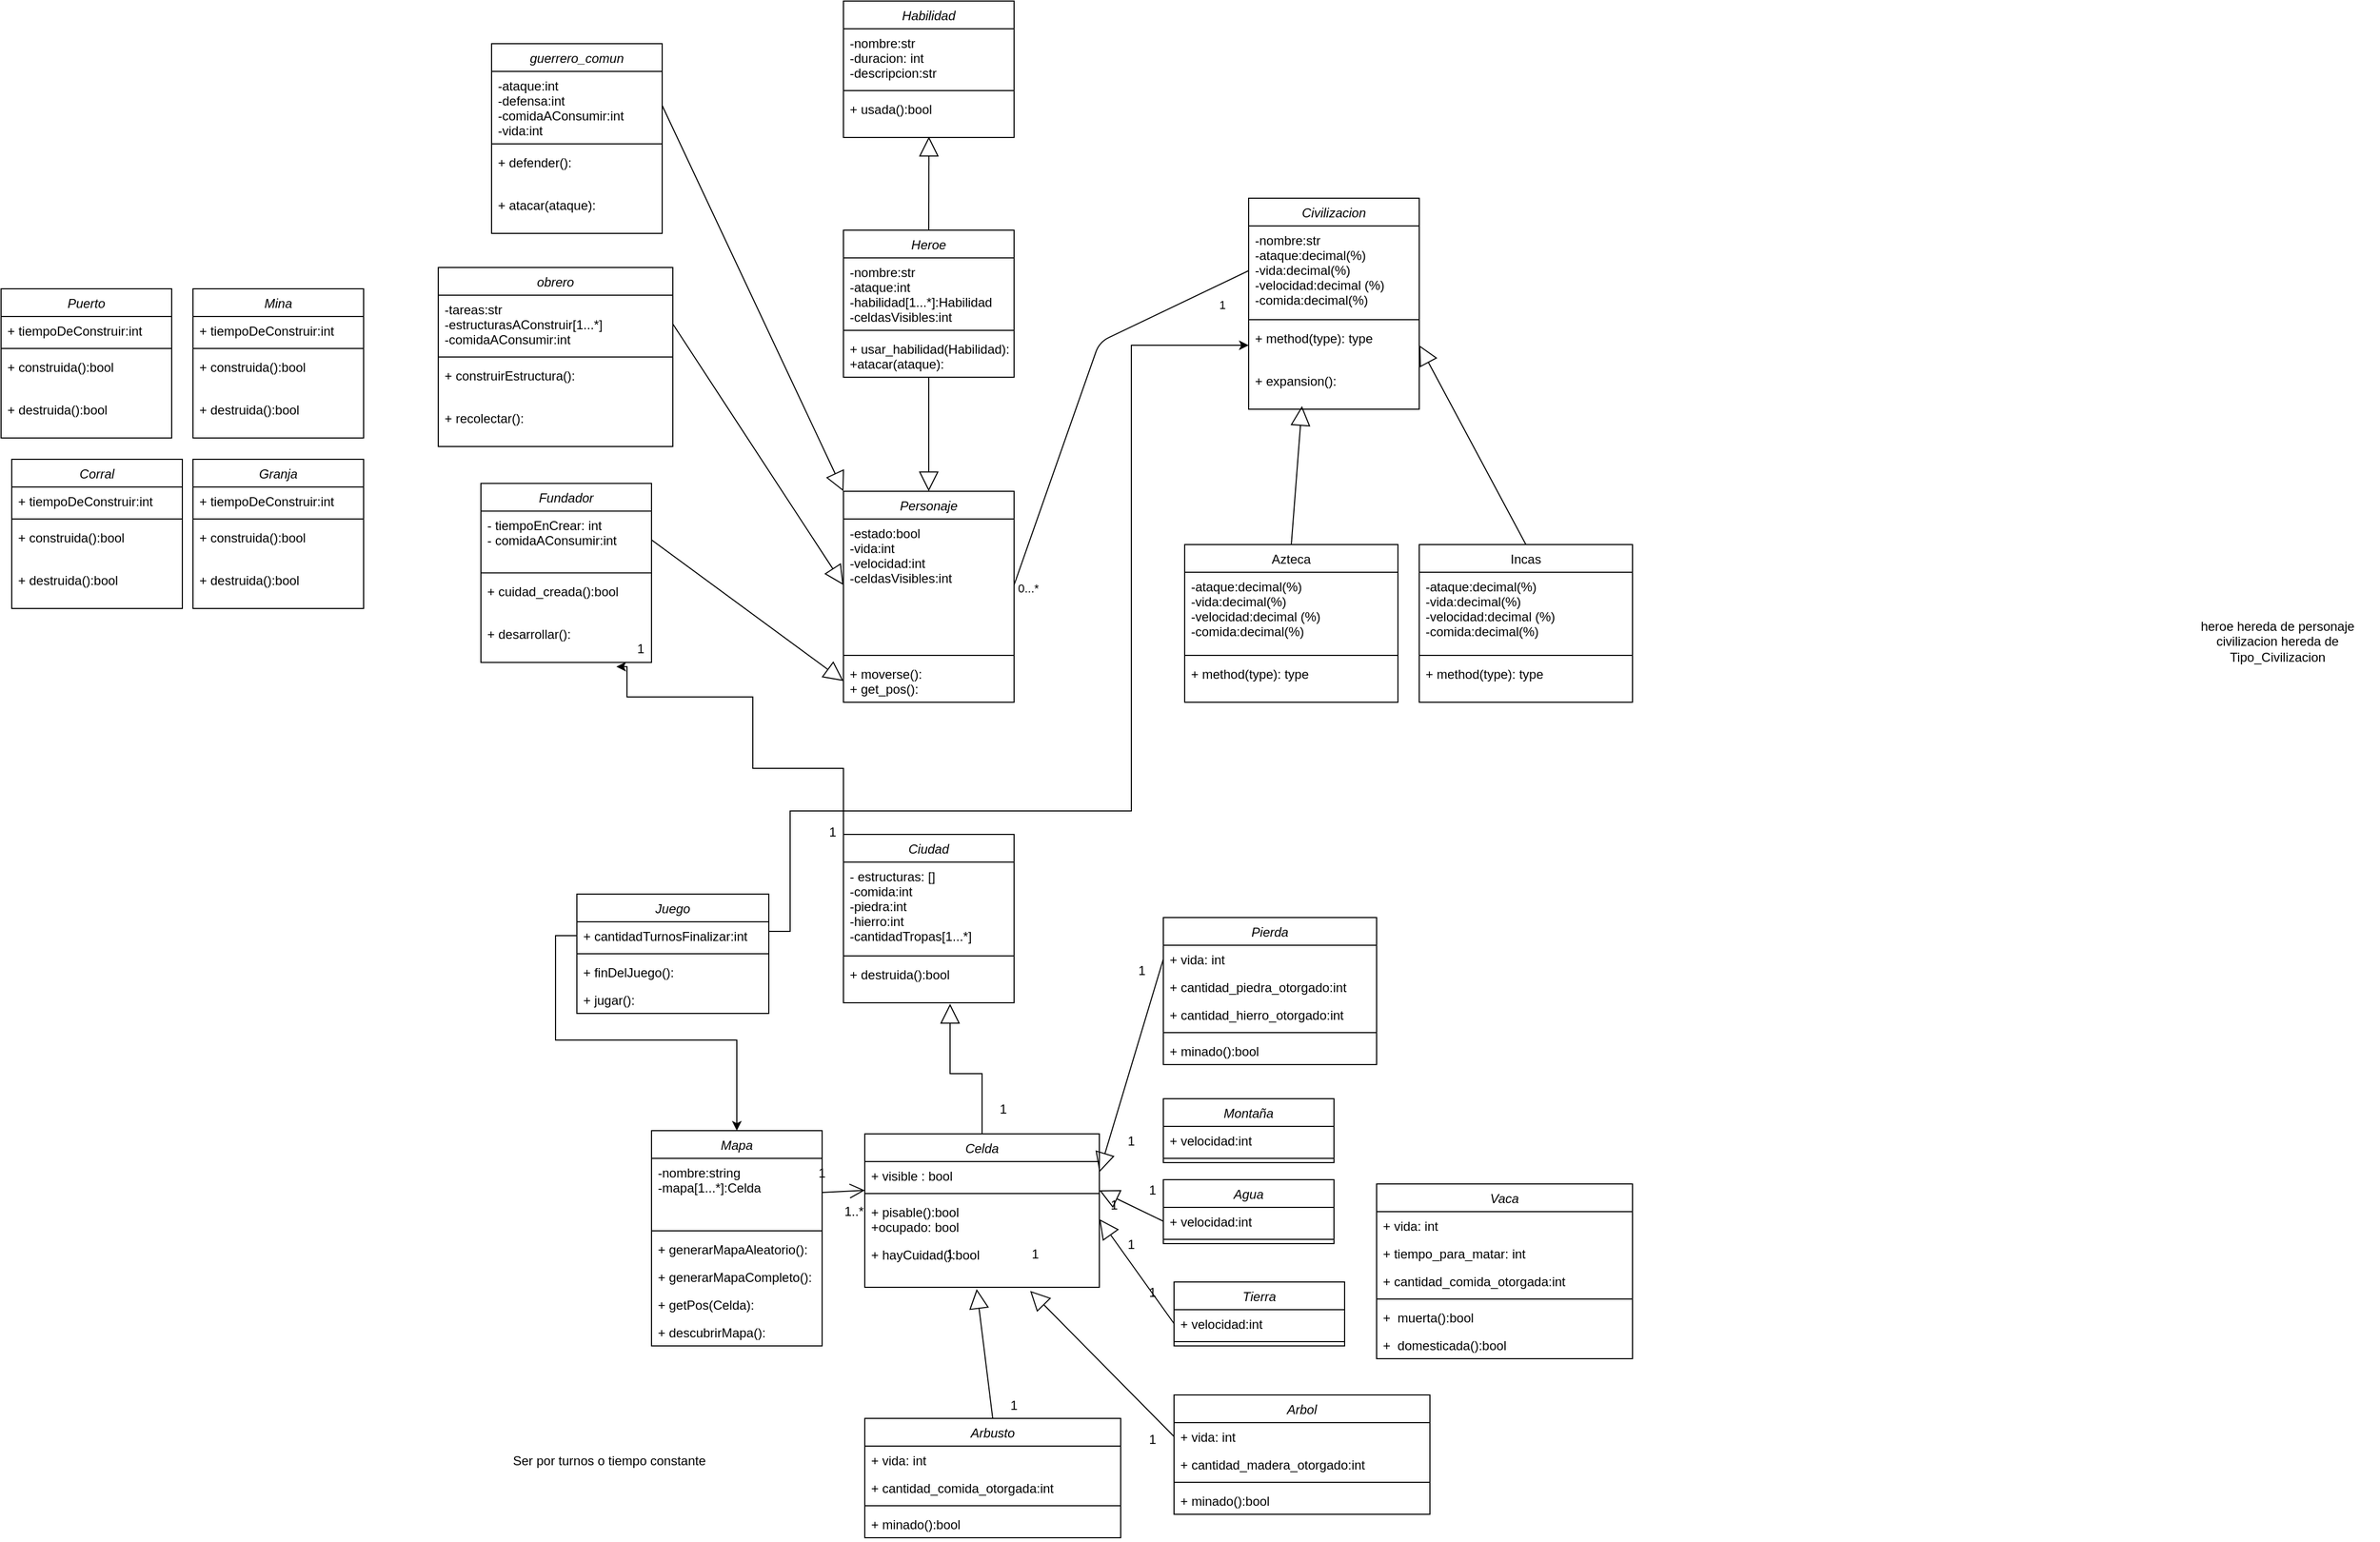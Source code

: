 <mxfile version="12.9.13" type="device"><diagram id="8JJDiIyHjLy-NNhQk0Iq" name="Page-1"><mxGraphModel dx="1753" dy="1795" grid="1" gridSize="10" guides="1" tooltips="1" connect="1" arrows="1" fold="1" page="1" pageScale="1" pageWidth="827" pageHeight="1169" math="0" shadow="0"><root><mxCell id="0"/><mxCell id="1" parent="0"/><mxCell id="Bsz2mE-iyqByEWqwgXkS-1" value="Juego" style="swimlane;fontStyle=2;align=center;verticalAlign=top;childLayout=stackLayout;horizontal=1;startSize=26;horizontalStack=0;resizeParent=1;resizeParentMax=0;resizeLast=0;collapsible=1;marginBottom=0;" parent="1" vertex="1"><mxGeometry x="-110" y="168" width="180" height="112" as="geometry"/></mxCell><mxCell id="Bsz2mE-iyqByEWqwgXkS-2" value="+ cantidadTurnosFinalizar:int" style="text;strokeColor=none;fillColor=none;align=left;verticalAlign=top;spacingLeft=4;spacingRight=4;overflow=hidden;rotatable=0;points=[[0,0.5],[1,0.5]];portConstraint=eastwest;" parent="Bsz2mE-iyqByEWqwgXkS-1" vertex="1"><mxGeometry y="26" width="180" height="26" as="geometry"/></mxCell><mxCell id="Bsz2mE-iyqByEWqwgXkS-3" value="" style="line;strokeWidth=1;fillColor=none;align=left;verticalAlign=middle;spacingTop=-1;spacingLeft=3;spacingRight=3;rotatable=0;labelPosition=right;points=[];portConstraint=eastwest;" parent="Bsz2mE-iyqByEWqwgXkS-1" vertex="1"><mxGeometry y="52" width="180" height="8" as="geometry"/></mxCell><mxCell id="Bsz2mE-iyqByEWqwgXkS-4" value="+ finDelJuego():" style="text;strokeColor=none;fillColor=none;align=left;verticalAlign=top;spacingLeft=4;spacingRight=4;overflow=hidden;rotatable=0;points=[[0,0.5],[1,0.5]];portConstraint=eastwest;" parent="Bsz2mE-iyqByEWqwgXkS-1" vertex="1"><mxGeometry y="60" width="180" height="26" as="geometry"/></mxCell><mxCell id="hgt76sWnVwrx15BT-1CC-37" value="+ jugar():" style="text;strokeColor=none;fillColor=none;align=left;verticalAlign=top;spacingLeft=4;spacingRight=4;overflow=hidden;rotatable=0;points=[[0,0.5],[1,0.5]];portConstraint=eastwest;" parent="Bsz2mE-iyqByEWqwgXkS-1" vertex="1"><mxGeometry y="86" width="180" height="26" as="geometry"/></mxCell><mxCell id="Bsz2mE-iyqByEWqwgXkS-5" value="Civilizacion" style="swimlane;fontStyle=2;align=center;verticalAlign=top;childLayout=stackLayout;horizontal=1;startSize=26;horizontalStack=0;resizeParent=1;resizeParentMax=0;resizeLast=0;collapsible=1;marginBottom=0;" parent="1" vertex="1"><mxGeometry x="520" y="-485" width="160" height="198" as="geometry"/></mxCell><mxCell id="Bsz2mE-iyqByEWqwgXkS-6" value="-nombre:str&#10;-ataque:decimal(%)&#10;-vida:decimal(%)&#10;-velocidad:decimal (%)&#10;-comida:decimal(%)" style="text;strokeColor=none;fillColor=none;align=left;verticalAlign=top;spacingLeft=4;spacingRight=4;overflow=hidden;rotatable=0;points=[[0,0.5],[1,0.5]];portConstraint=eastwest;" parent="Bsz2mE-iyqByEWqwgXkS-5" vertex="1"><mxGeometry y="26" width="160" height="84" as="geometry"/></mxCell><mxCell id="Bsz2mE-iyqByEWqwgXkS-7" value="" style="line;strokeWidth=1;fillColor=none;align=left;verticalAlign=middle;spacingTop=-1;spacingLeft=3;spacingRight=3;rotatable=0;labelPosition=right;points=[];portConstraint=eastwest;" parent="Bsz2mE-iyqByEWqwgXkS-5" vertex="1"><mxGeometry y="110" width="160" height="8" as="geometry"/></mxCell><mxCell id="Bsz2mE-iyqByEWqwgXkS-8" value="+ method(type): type" style="text;strokeColor=none;fillColor=none;align=left;verticalAlign=top;spacingLeft=4;spacingRight=4;overflow=hidden;rotatable=0;points=[[0,0.5],[1,0.5]];portConstraint=eastwest;" parent="Bsz2mE-iyqByEWqwgXkS-5" vertex="1"><mxGeometry y="118" width="160" height="40" as="geometry"/></mxCell><mxCell id="hgt76sWnVwrx15BT-1CC-32" value="+ expansion():" style="text;strokeColor=none;fillColor=none;align=left;verticalAlign=top;spacingLeft=4;spacingRight=4;overflow=hidden;rotatable=0;points=[[0,0.5],[1,0.5]];portConstraint=eastwest;" parent="Bsz2mE-iyqByEWqwgXkS-5" vertex="1"><mxGeometry y="158" width="160" height="40" as="geometry"/></mxCell><mxCell id="Bsz2mE-iyqByEWqwgXkS-9" value="Mapa" style="swimlane;fontStyle=2;align=center;verticalAlign=top;childLayout=stackLayout;horizontal=1;startSize=26;horizontalStack=0;resizeParent=1;resizeParentMax=0;resizeLast=0;collapsible=1;marginBottom=0;" parent="1" vertex="1"><mxGeometry x="-40" y="390" width="160" height="202" as="geometry"/></mxCell><mxCell id="Bsz2mE-iyqByEWqwgXkS-10" value="-nombre:string&#10;-mapa[1...*]:Celda" style="text;strokeColor=none;fillColor=none;align=left;verticalAlign=top;spacingLeft=4;spacingRight=4;overflow=hidden;rotatable=0;points=[[0,0.5],[1,0.5]];portConstraint=eastwest;" parent="Bsz2mE-iyqByEWqwgXkS-9" vertex="1"><mxGeometry y="26" width="160" height="64" as="geometry"/></mxCell><mxCell id="Bsz2mE-iyqByEWqwgXkS-11" value="" style="line;strokeWidth=1;fillColor=none;align=left;verticalAlign=middle;spacingTop=-1;spacingLeft=3;spacingRight=3;rotatable=0;labelPosition=right;points=[];portConstraint=eastwest;" parent="Bsz2mE-iyqByEWqwgXkS-9" vertex="1"><mxGeometry y="90" width="160" height="8" as="geometry"/></mxCell><mxCell id="Bsz2mE-iyqByEWqwgXkS-12" value="+ generarMapaAleatorio():" style="text;strokeColor=none;fillColor=none;align=left;verticalAlign=top;spacingLeft=4;spacingRight=4;overflow=hidden;rotatable=0;points=[[0,0.5],[1,0.5]];portConstraint=eastwest;" parent="Bsz2mE-iyqByEWqwgXkS-9" vertex="1"><mxGeometry y="98" width="160" height="26" as="geometry"/></mxCell><mxCell id="hgt76sWnVwrx15BT-1CC-34" value="+ generarMapaCompleto():" style="text;strokeColor=none;fillColor=none;align=left;verticalAlign=top;spacingLeft=4;spacingRight=4;overflow=hidden;rotatable=0;points=[[0,0.5],[1,0.5]];portConstraint=eastwest;" parent="Bsz2mE-iyqByEWqwgXkS-9" vertex="1"><mxGeometry y="124" width="160" height="26" as="geometry"/></mxCell><mxCell id="_lwzMiE8aVbPXO3ZBVne-4" value="+ getPos(Celda):" style="text;strokeColor=none;fillColor=none;align=left;verticalAlign=top;spacingLeft=4;spacingRight=4;overflow=hidden;rotatable=0;points=[[0,0.5],[1,0.5]];portConstraint=eastwest;" parent="Bsz2mE-iyqByEWqwgXkS-9" vertex="1"><mxGeometry y="150" width="160" height="26" as="geometry"/></mxCell><mxCell id="_lwzMiE8aVbPXO3ZBVne-6" value="+ descubrirMapa():" style="text;strokeColor=none;fillColor=none;align=left;verticalAlign=top;spacingLeft=4;spacingRight=4;overflow=hidden;rotatable=0;points=[[0,0.5],[1,0.5]];portConstraint=eastwest;" parent="Bsz2mE-iyqByEWqwgXkS-9" vertex="1"><mxGeometry y="176" width="160" height="26" as="geometry"/></mxCell><mxCell id="Bsz2mE-iyqByEWqwgXkS-13" value="Azteca" style="swimlane;fontStyle=0;align=center;verticalAlign=top;childLayout=stackLayout;horizontal=1;startSize=26;horizontalStack=0;resizeParent=1;resizeParentMax=0;resizeLast=0;collapsible=1;marginBottom=0;" parent="1" vertex="1"><mxGeometry x="460" y="-160" width="200" height="148" as="geometry"/></mxCell><mxCell id="Bsz2mE-iyqByEWqwgXkS-14" value="-ataque:decimal(%)&#10;-vida:decimal(%)&#10;-velocidad:decimal (%)&#10;-comida:decimal(%)" style="text;strokeColor=none;fillColor=none;align=left;verticalAlign=top;spacingLeft=4;spacingRight=4;overflow=hidden;rotatable=0;points=[[0,0.5],[1,0.5]];portConstraint=eastwest;" parent="Bsz2mE-iyqByEWqwgXkS-13" vertex="1"><mxGeometry y="26" width="200" height="74" as="geometry"/></mxCell><mxCell id="Bsz2mE-iyqByEWqwgXkS-15" value="" style="line;strokeWidth=1;fillColor=none;align=left;verticalAlign=middle;spacingTop=-1;spacingLeft=3;spacingRight=3;rotatable=0;labelPosition=right;points=[];portConstraint=eastwest;" parent="Bsz2mE-iyqByEWqwgXkS-13" vertex="1"><mxGeometry y="100" width="200" height="8" as="geometry"/></mxCell><mxCell id="Bsz2mE-iyqByEWqwgXkS-16" value="+ method(type): type" style="text;strokeColor=none;fillColor=none;align=left;verticalAlign=top;spacingLeft=4;spacingRight=4;overflow=hidden;rotatable=0;points=[[0,0.5],[1,0.5]];portConstraint=eastwest;" parent="Bsz2mE-iyqByEWqwgXkS-13" vertex="1"><mxGeometry y="108" width="200" height="40" as="geometry"/></mxCell><mxCell id="hgt76sWnVwrx15BT-1CC-38" style="edgeStyle=none;rounded=0;orthogonalLoop=1;jettySize=auto;html=1;exitX=0.5;exitY=0;exitDx=0;exitDy=0;entryX=0.501;entryY=0.982;entryDx=0;entryDy=0;entryPerimeter=0;endArrow=block;endFill=0;endSize=16;" parent="1" source="Bsz2mE-iyqByEWqwgXkS-17" target="Bsz2mE-iyqByEWqwgXkS-29" edge="1"><mxGeometry relative="1" as="geometry"/></mxCell><mxCell id="Bsz2mE-iyqByEWqwgXkS-17" value="Heroe" style="swimlane;fontStyle=2;align=center;verticalAlign=top;childLayout=stackLayout;horizontal=1;startSize=26;horizontalStack=0;resizeParent=1;resizeParentMax=0;resizeLast=0;collapsible=1;marginBottom=0;" parent="1" vertex="1"><mxGeometry x="140" y="-455" width="160" height="138" as="geometry"/></mxCell><mxCell id="Bsz2mE-iyqByEWqwgXkS-18" value="-nombre:str&#10;-ataque:int&#10;-habilidad[1...*]:Habilidad&#10;-celdasVisibles:int&#10;" style="text;strokeColor=none;fillColor=none;align=left;verticalAlign=top;spacingLeft=4;spacingRight=4;overflow=hidden;rotatable=0;points=[[0,0.5],[1,0.5]];portConstraint=eastwest;" parent="Bsz2mE-iyqByEWqwgXkS-17" vertex="1"><mxGeometry y="26" width="160" height="64" as="geometry"/></mxCell><mxCell id="Bsz2mE-iyqByEWqwgXkS-19" value="" style="line;strokeWidth=1;fillColor=none;align=left;verticalAlign=middle;spacingTop=-1;spacingLeft=3;spacingRight=3;rotatable=0;labelPosition=right;points=[];portConstraint=eastwest;" parent="Bsz2mE-iyqByEWqwgXkS-17" vertex="1"><mxGeometry y="90" width="160" height="8" as="geometry"/></mxCell><mxCell id="Bsz2mE-iyqByEWqwgXkS-20" value="+ usar_habilidad(Habilidad):&#10;+atacar(ataque):" style="text;strokeColor=none;fillColor=none;align=left;verticalAlign=top;spacingLeft=4;spacingRight=4;overflow=hidden;rotatable=0;points=[[0,0.5],[1,0.5]];portConstraint=eastwest;" parent="Bsz2mE-iyqByEWqwgXkS-17" vertex="1"><mxGeometry y="98" width="160" height="40" as="geometry"/></mxCell><mxCell id="Bsz2mE-iyqByEWqwgXkS-21" value="Personaje" style="swimlane;fontStyle=2;align=center;verticalAlign=top;childLayout=stackLayout;horizontal=1;startSize=26;horizontalStack=0;resizeParent=1;resizeParentMax=0;resizeLast=0;collapsible=1;marginBottom=0;" parent="1" vertex="1"><mxGeometry x="140" y="-210" width="160" height="198" as="geometry"/></mxCell><mxCell id="Bsz2mE-iyqByEWqwgXkS-22" value="-estado:bool&#10;-vida:int&#10;-velocidad:int&#10;-celdasVisibles:int" style="text;strokeColor=none;fillColor=none;align=left;verticalAlign=top;spacingLeft=4;spacingRight=4;overflow=hidden;rotatable=0;points=[[0,0.5],[1,0.5]];portConstraint=eastwest;" parent="Bsz2mE-iyqByEWqwgXkS-21" vertex="1"><mxGeometry y="26" width="160" height="124" as="geometry"/></mxCell><mxCell id="Bsz2mE-iyqByEWqwgXkS-23" value="" style="line;strokeWidth=1;fillColor=none;align=left;verticalAlign=middle;spacingTop=-1;spacingLeft=3;spacingRight=3;rotatable=0;labelPosition=right;points=[];portConstraint=eastwest;" parent="Bsz2mE-iyqByEWqwgXkS-21" vertex="1"><mxGeometry y="150" width="160" height="8" as="geometry"/></mxCell><mxCell id="Bsz2mE-iyqByEWqwgXkS-24" value="+ moverse():&#10;+ get_pos():" style="text;strokeColor=none;fillColor=none;align=left;verticalAlign=top;spacingLeft=4;spacingRight=4;overflow=hidden;rotatable=0;points=[[0,0.5],[1,0.5]];portConstraint=eastwest;" parent="Bsz2mE-iyqByEWqwgXkS-21" vertex="1"><mxGeometry y="158" width="160" height="40" as="geometry"/></mxCell><mxCell id="Bsz2mE-iyqByEWqwgXkS-26" value="Habilidad" style="swimlane;fontStyle=2;align=center;verticalAlign=top;childLayout=stackLayout;horizontal=1;startSize=26;horizontalStack=0;resizeParent=1;resizeParentMax=0;resizeLast=0;collapsible=1;marginBottom=0;" parent="1" vertex="1"><mxGeometry x="140" y="-670" width="160" height="128" as="geometry"/></mxCell><mxCell id="Bsz2mE-iyqByEWqwgXkS-27" value="-nombre:str&#10;-duracion: int&#10;-descripcion:str&#10;" style="text;strokeColor=none;fillColor=none;align=left;verticalAlign=top;spacingLeft=4;spacingRight=4;overflow=hidden;rotatable=0;points=[[0,0.5],[1,0.5]];portConstraint=eastwest;" parent="Bsz2mE-iyqByEWqwgXkS-26" vertex="1"><mxGeometry y="26" width="160" height="54" as="geometry"/></mxCell><mxCell id="Bsz2mE-iyqByEWqwgXkS-28" value="" style="line;strokeWidth=1;fillColor=none;align=left;verticalAlign=middle;spacingTop=-1;spacingLeft=3;spacingRight=3;rotatable=0;labelPosition=right;points=[];portConstraint=eastwest;" parent="Bsz2mE-iyqByEWqwgXkS-26" vertex="1"><mxGeometry y="80" width="160" height="8" as="geometry"/></mxCell><mxCell id="Bsz2mE-iyqByEWqwgXkS-29" value="+ usada():bool" style="text;strokeColor=none;fillColor=none;align=left;verticalAlign=top;spacingLeft=4;spacingRight=4;overflow=hidden;rotatable=0;points=[[0,0.5],[1,0.5]];portConstraint=eastwest;" parent="Bsz2mE-iyqByEWqwgXkS-26" vertex="1"><mxGeometry y="88" width="160" height="40" as="geometry"/></mxCell><mxCell id="Bsz2mE-iyqByEWqwgXkS-30" value="heroe hereda de personaje&lt;br&gt;civilizacion hereda de Tipo_Civilizacion" style="text;html=1;strokeColor=none;fillColor=none;align=center;verticalAlign=middle;whiteSpace=wrap;rounded=0;rotation=0;" parent="1" vertex="1"><mxGeometry x="1389.77" y="-217.4" width="190.23" height="297.4" as="geometry"/></mxCell><mxCell id="hgt76sWnVwrx15BT-1CC-19" style="edgeStyle=orthogonalEdgeStyle;rounded=0;orthogonalLoop=1;jettySize=auto;html=1;exitX=0.5;exitY=0;exitDx=0;exitDy=0;entryX=0.625;entryY=1.025;entryDx=0;entryDy=0;entryPerimeter=0;endArrow=block;endFill=0;endSize=16;" parent="1" source="Bsz2mE-iyqByEWqwgXkS-31" target="rQCdPEI0_QHbPo6-V2n5-23" edge="1"><mxGeometry relative="1" as="geometry"/></mxCell><mxCell id="Bsz2mE-iyqByEWqwgXkS-31" value="Celda" style="swimlane;fontStyle=2;align=center;verticalAlign=top;childLayout=stackLayout;horizontal=1;startSize=26;horizontalStack=0;resizeParent=1;resizeParentMax=0;resizeLast=0;collapsible=1;marginBottom=0;" parent="1" vertex="1"><mxGeometry x="160" y="393" width="220" height="144" as="geometry"/></mxCell><mxCell id="_lwzMiE8aVbPXO3ZBVne-28" value="+ visible : bool" style="text;strokeColor=none;fillColor=none;align=left;verticalAlign=top;spacingLeft=4;spacingRight=4;overflow=hidden;rotatable=0;points=[[0,0.5],[1,0.5]];portConstraint=eastwest;" parent="Bsz2mE-iyqByEWqwgXkS-31" vertex="1"><mxGeometry y="26" width="220" height="26" as="geometry"/></mxCell><mxCell id="Bsz2mE-iyqByEWqwgXkS-33" value="" style="line;strokeWidth=1;fillColor=none;align=left;verticalAlign=middle;spacingTop=-1;spacingLeft=3;spacingRight=3;rotatable=0;labelPosition=right;points=[];portConstraint=eastwest;" parent="Bsz2mE-iyqByEWqwgXkS-31" vertex="1"><mxGeometry y="52" width="220" height="8" as="geometry"/></mxCell><mxCell id="Bsz2mE-iyqByEWqwgXkS-34" value="+ pisable():bool&#10;+ocupado: bool&#10;" style="text;strokeColor=none;fillColor=none;align=left;verticalAlign=top;spacingLeft=4;spacingRight=4;overflow=hidden;rotatable=0;points=[[0,0.5],[1,0.5]];portConstraint=eastwest;" parent="Bsz2mE-iyqByEWqwgXkS-31" vertex="1"><mxGeometry y="60" width="220" height="40" as="geometry"/></mxCell><mxCell id="_lwzMiE8aVbPXO3ZBVne-5" value="+ hayCuidad():bool" style="text;strokeColor=none;fillColor=none;align=left;verticalAlign=top;spacingLeft=4;spacingRight=4;overflow=hidden;rotatable=0;points=[[0,0.5],[1,0.5]];portConstraint=eastwest;" parent="Bsz2mE-iyqByEWqwgXkS-31" vertex="1"><mxGeometry y="100" width="220" height="44" as="geometry"/></mxCell><mxCell id="Bsz2mE-iyqByEWqwgXkS-35" value="Pierda" style="swimlane;fontStyle=2;align=center;verticalAlign=top;childLayout=stackLayout;horizontal=1;startSize=26;horizontalStack=0;resizeParent=1;resizeParentMax=0;resizeLast=0;collapsible=1;marginBottom=0;" parent="1" vertex="1"><mxGeometry x="440" y="190" width="200" height="138" as="geometry"/></mxCell><mxCell id="Bsz2mE-iyqByEWqwgXkS-36" value="+ vida: int &#10;" style="text;strokeColor=none;fillColor=none;align=left;verticalAlign=top;spacingLeft=4;spacingRight=4;overflow=hidden;rotatable=0;points=[[0,0.5],[1,0.5]];portConstraint=eastwest;" parent="Bsz2mE-iyqByEWqwgXkS-35" vertex="1"><mxGeometry y="26" width="200" height="26" as="geometry"/></mxCell><mxCell id="_lwzMiE8aVbPXO3ZBVne-50" value="+ cantidad_piedra_otorgado:int" style="text;strokeColor=none;fillColor=none;align=left;verticalAlign=top;spacingLeft=4;spacingRight=4;overflow=hidden;rotatable=0;points=[[0,0.5],[1,0.5]];portConstraint=eastwest;" parent="Bsz2mE-iyqByEWqwgXkS-35" vertex="1"><mxGeometry y="52" width="200" height="26" as="geometry"/></mxCell><mxCell id="BMXEYmr8GAR5Oj0dmpGZ-6" value="+ cantidad_hierro_otorgado:int" style="text;strokeColor=none;fillColor=none;align=left;verticalAlign=top;spacingLeft=4;spacingRight=4;overflow=hidden;rotatable=0;points=[[0,0.5],[1,0.5]];portConstraint=eastwest;" parent="Bsz2mE-iyqByEWqwgXkS-35" vertex="1"><mxGeometry y="78" width="200" height="26" as="geometry"/></mxCell><mxCell id="Bsz2mE-iyqByEWqwgXkS-37" value="" style="line;strokeWidth=1;fillColor=none;align=left;verticalAlign=middle;spacingTop=-1;spacingLeft=3;spacingRight=3;rotatable=0;labelPosition=right;points=[];portConstraint=eastwest;" parent="Bsz2mE-iyqByEWqwgXkS-35" vertex="1"><mxGeometry y="104" width="200" height="8" as="geometry"/></mxCell><mxCell id="Bsz2mE-iyqByEWqwgXkS-38" value="+ minado():bool" style="text;strokeColor=none;fillColor=none;align=left;verticalAlign=top;spacingLeft=4;spacingRight=4;overflow=hidden;rotatable=0;points=[[0,0.5],[1,0.5]];portConstraint=eastwest;" parent="Bsz2mE-iyqByEWqwgXkS-35" vertex="1"><mxGeometry y="112" width="200" height="26" as="geometry"/></mxCell><mxCell id="Bsz2mE-iyqByEWqwgXkS-40" value="Agua" style="swimlane;fontStyle=2;align=center;verticalAlign=top;childLayout=stackLayout;horizontal=1;startSize=26;horizontalStack=0;resizeParent=1;resizeParentMax=0;resizeLast=0;collapsible=1;marginBottom=0;" parent="1" vertex="1"><mxGeometry x="440" y="436" width="160" height="60" as="geometry"/></mxCell><mxCell id="Bsz2mE-iyqByEWqwgXkS-41" value="+ velocidad:int" style="text;strokeColor=none;fillColor=none;align=left;verticalAlign=top;spacingLeft=4;spacingRight=4;overflow=hidden;rotatable=0;points=[[0,0.5],[1,0.5]];portConstraint=eastwest;" parent="Bsz2mE-iyqByEWqwgXkS-40" vertex="1"><mxGeometry y="26" width="160" height="26" as="geometry"/></mxCell><mxCell id="Bsz2mE-iyqByEWqwgXkS-42" value="" style="line;strokeWidth=1;fillColor=none;align=left;verticalAlign=middle;spacingTop=-1;spacingLeft=3;spacingRight=3;rotatable=0;labelPosition=right;points=[];portConstraint=eastwest;" parent="Bsz2mE-iyqByEWqwgXkS-40" vertex="1"><mxGeometry y="52" width="160" height="8" as="geometry"/></mxCell><mxCell id="Bsz2mE-iyqByEWqwgXkS-44" value="Tierra" style="swimlane;fontStyle=2;align=center;verticalAlign=top;childLayout=stackLayout;horizontal=1;startSize=26;horizontalStack=0;resizeParent=1;resizeParentMax=0;resizeLast=0;collapsible=1;marginBottom=0;" parent="1" vertex="1"><mxGeometry x="450" y="532" width="160" height="60" as="geometry"/></mxCell><mxCell id="Bsz2mE-iyqByEWqwgXkS-45" value="+ velocidad:int" style="text;strokeColor=none;fillColor=none;align=left;verticalAlign=top;spacingLeft=4;spacingRight=4;overflow=hidden;rotatable=0;points=[[0,0.5],[1,0.5]];portConstraint=eastwest;" parent="Bsz2mE-iyqByEWqwgXkS-44" vertex="1"><mxGeometry y="26" width="160" height="26" as="geometry"/></mxCell><mxCell id="Bsz2mE-iyqByEWqwgXkS-46" value="" style="line;strokeWidth=1;fillColor=none;align=left;verticalAlign=middle;spacingTop=-1;spacingLeft=3;spacingRight=3;rotatable=0;labelPosition=right;points=[];portConstraint=eastwest;" parent="Bsz2mE-iyqByEWqwgXkS-44" vertex="1"><mxGeometry y="52" width="160" height="8" as="geometry"/></mxCell><mxCell id="rQCdPEI0_QHbPo6-V2n5-1" value="" style="endArrow=block;endSize=16;endFill=0;html=1;entryX=1;entryY=0.25;entryDx=0;entryDy=0;exitX=0;exitY=0.5;exitDx=0;exitDy=0;" parent="1" source="Bsz2mE-iyqByEWqwgXkS-36" target="Bsz2mE-iyqByEWqwgXkS-31" edge="1"><mxGeometry x="-1" y="-162" width="160" relative="1" as="geometry"><mxPoint x="410" y="312" as="sourcePoint"/><mxPoint x="570" y="312" as="targetPoint"/><mxPoint x="-150" y="-102" as="offset"/></mxGeometry></mxCell><mxCell id="rQCdPEI0_QHbPo6-V2n5-2" value="" style="endArrow=block;endSize=16;endFill=0;html=1;entryX=1;entryY=0.5;entryDx=0;entryDy=0;exitX=0;exitY=0.5;exitDx=0;exitDy=0;" parent="1" source="Bsz2mE-iyqByEWqwgXkS-41" edge="1"><mxGeometry x="-1" y="-162" width="160" relative="1" as="geometry"><mxPoint x="650.0" y="299.0" as="sourcePoint"/><mxPoint x="380" y="446" as="targetPoint"/><mxPoint x="-150" y="-102" as="offset"/></mxGeometry></mxCell><mxCell id="rQCdPEI0_QHbPo6-V2n5-3" value="" style="endArrow=block;endSize=16;endFill=0;html=1;entryX=1;entryY=0.5;entryDx=0;entryDy=0;exitX=0;exitY=0.5;exitDx=0;exitDy=0;" parent="1" source="Bsz2mE-iyqByEWqwgXkS-45" target="Bsz2mE-iyqByEWqwgXkS-34" edge="1"><mxGeometry x="-1" y="-162" width="160" relative="1" as="geometry"><mxPoint x="660.0" y="309.0" as="sourcePoint"/><mxPoint x="480" y="394.5" as="targetPoint"/><mxPoint x="-150" y="-102" as="offset"/></mxGeometry></mxCell><mxCell id="rQCdPEI0_QHbPo6-V2n5-4" value="" style="endArrow=block;endSize=16;endFill=0;html=1;entryX=0.5;entryY=0;entryDx=0;entryDy=0;" parent="1" source="Bsz2mE-iyqByEWqwgXkS-20" target="Bsz2mE-iyqByEWqwgXkS-21" edge="1"><mxGeometry x="-1" y="-162" width="160" relative="1" as="geometry"><mxPoint x="220" y="-310" as="sourcePoint"/><mxPoint x="380" y="-284.5" as="targetPoint"/><mxPoint x="-150" y="-102" as="offset"/></mxGeometry></mxCell><mxCell id="rQCdPEI0_QHbPo6-V2n5-5" value="guerrero_comun" style="swimlane;fontStyle=2;align=center;verticalAlign=top;childLayout=stackLayout;horizontal=1;startSize=26;horizontalStack=0;resizeParent=1;resizeParentMax=0;resizeLast=0;collapsible=1;marginBottom=0;" parent="1" vertex="1"><mxGeometry x="-190" y="-630" width="160" height="178" as="geometry"/></mxCell><mxCell id="rQCdPEI0_QHbPo6-V2n5-6" value="-ataque:int&#10;-defensa:int&#10;-comidaAConsumir:int&#10;-vida:int" style="text;strokeColor=none;fillColor=none;align=left;verticalAlign=top;spacingLeft=4;spacingRight=4;overflow=hidden;rotatable=0;points=[[0,0.5],[1,0.5]];portConstraint=eastwest;" parent="rQCdPEI0_QHbPo6-V2n5-5" vertex="1"><mxGeometry y="26" width="160" height="64" as="geometry"/></mxCell><mxCell id="rQCdPEI0_QHbPo6-V2n5-7" value="" style="line;strokeWidth=1;fillColor=none;align=left;verticalAlign=middle;spacingTop=-1;spacingLeft=3;spacingRight=3;rotatable=0;labelPosition=right;points=[];portConstraint=eastwest;" parent="rQCdPEI0_QHbPo6-V2n5-5" vertex="1"><mxGeometry y="90" width="160" height="8" as="geometry"/></mxCell><mxCell id="rQCdPEI0_QHbPo6-V2n5-8" value="+ defender():" style="text;strokeColor=none;fillColor=none;align=left;verticalAlign=top;spacingLeft=4;spacingRight=4;overflow=hidden;rotatable=0;points=[[0,0.5],[1,0.5]];portConstraint=eastwest;" parent="rQCdPEI0_QHbPo6-V2n5-5" vertex="1"><mxGeometry y="98" width="160" height="40" as="geometry"/></mxCell><mxCell id="hgt76sWnVwrx15BT-1CC-28" value="+ atacar(ataque):" style="text;strokeColor=none;fillColor=none;align=left;verticalAlign=top;spacingLeft=4;spacingRight=4;overflow=hidden;rotatable=0;points=[[0,0.5],[1,0.5]];portConstraint=eastwest;" parent="rQCdPEI0_QHbPo6-V2n5-5" vertex="1"><mxGeometry y="138" width="160" height="40" as="geometry"/></mxCell><mxCell id="rQCdPEI0_QHbPo6-V2n5-9" value="obrero" style="swimlane;fontStyle=2;align=center;verticalAlign=top;childLayout=stackLayout;horizontal=1;startSize=26;horizontalStack=0;resizeParent=1;resizeParentMax=0;resizeLast=0;collapsible=1;marginBottom=0;" parent="1" vertex="1"><mxGeometry x="-240" y="-420" width="220" height="168" as="geometry"/></mxCell><mxCell id="rQCdPEI0_QHbPo6-V2n5-10" value="-tareas:str&#10;-estructurasAConstruir[1...*]&#10;-comidaAConsumir:int" style="text;strokeColor=none;fillColor=none;align=left;verticalAlign=top;spacingLeft=4;spacingRight=4;overflow=hidden;rotatable=0;points=[[0,0.5],[1,0.5]];portConstraint=eastwest;" parent="rQCdPEI0_QHbPo6-V2n5-9" vertex="1"><mxGeometry y="26" width="220" height="54" as="geometry"/></mxCell><mxCell id="rQCdPEI0_QHbPo6-V2n5-11" value="" style="line;strokeWidth=1;fillColor=none;align=left;verticalAlign=middle;spacingTop=-1;spacingLeft=3;spacingRight=3;rotatable=0;labelPosition=right;points=[];portConstraint=eastwest;" parent="rQCdPEI0_QHbPo6-V2n5-9" vertex="1"><mxGeometry y="80" width="220" height="8" as="geometry"/></mxCell><mxCell id="rQCdPEI0_QHbPo6-V2n5-12" value="+ construirEstructura():" style="text;strokeColor=none;fillColor=none;align=left;verticalAlign=top;spacingLeft=4;spacingRight=4;overflow=hidden;rotatable=0;points=[[0,0.5],[1,0.5]];portConstraint=eastwest;" parent="rQCdPEI0_QHbPo6-V2n5-9" vertex="1"><mxGeometry y="88" width="220" height="40" as="geometry"/></mxCell><mxCell id="hgt76sWnVwrx15BT-1CC-26" value="+ recolectar():" style="text;strokeColor=none;fillColor=none;align=left;verticalAlign=top;spacingLeft=4;spacingRight=4;overflow=hidden;rotatable=0;points=[[0,0.5],[1,0.5]];portConstraint=eastwest;" parent="rQCdPEI0_QHbPo6-V2n5-9" vertex="1"><mxGeometry y="128" width="220" height="40" as="geometry"/></mxCell><mxCell id="rQCdPEI0_QHbPo6-V2n5-13" value="Fundador" style="swimlane;fontStyle=2;align=center;verticalAlign=top;childLayout=stackLayout;horizontal=1;startSize=26;horizontalStack=0;resizeParent=1;resizeParentMax=0;resizeLast=0;collapsible=1;marginBottom=0;" parent="1" vertex="1"><mxGeometry x="-200" y="-217.4" width="160" height="168" as="geometry"/></mxCell><mxCell id="rQCdPEI0_QHbPo6-V2n5-14" value="- tiempoEnCrear: int&#10;- comidaAConsumir:int" style="text;strokeColor=none;fillColor=none;align=left;verticalAlign=top;spacingLeft=4;spacingRight=4;overflow=hidden;rotatable=0;points=[[0,0.5],[1,0.5]];portConstraint=eastwest;" parent="rQCdPEI0_QHbPo6-V2n5-13" vertex="1"><mxGeometry y="26" width="160" height="54" as="geometry"/></mxCell><mxCell id="rQCdPEI0_QHbPo6-V2n5-15" value="" style="line;strokeWidth=1;fillColor=none;align=left;verticalAlign=middle;spacingTop=-1;spacingLeft=3;spacingRight=3;rotatable=0;labelPosition=right;points=[];portConstraint=eastwest;" parent="rQCdPEI0_QHbPo6-V2n5-13" vertex="1"><mxGeometry y="80" width="160" height="8" as="geometry"/></mxCell><mxCell id="rQCdPEI0_QHbPo6-V2n5-16" value="+ cuidad_creada():bool" style="text;strokeColor=none;fillColor=none;align=left;verticalAlign=top;spacingLeft=4;spacingRight=4;overflow=hidden;rotatable=0;points=[[0,0.5],[1,0.5]];portConstraint=eastwest;" parent="rQCdPEI0_QHbPo6-V2n5-13" vertex="1"><mxGeometry y="88" width="160" height="40" as="geometry"/></mxCell><mxCell id="hgt76sWnVwrx15BT-1CC-27" value="+ desarrollar():" style="text;strokeColor=none;fillColor=none;align=left;verticalAlign=top;spacingLeft=4;spacingRight=4;overflow=hidden;rotatable=0;points=[[0,0.5],[1,0.5]];portConstraint=eastwest;" parent="rQCdPEI0_QHbPo6-V2n5-13" vertex="1"><mxGeometry y="128" width="160" height="40" as="geometry"/></mxCell><mxCell id="rQCdPEI0_QHbPo6-V2n5-17" value="" style="endArrow=block;endSize=16;endFill=0;html=1;entryX=0;entryY=0;entryDx=0;entryDy=0;exitX=1;exitY=0.5;exitDx=0;exitDy=0;" parent="1" source="rQCdPEI0_QHbPo6-V2n5-6" target="Bsz2mE-iyqByEWqwgXkS-21" edge="1"><mxGeometry x="-1" y="-162" width="160" relative="1" as="geometry"><mxPoint x="42.8" y="-380.0" as="sourcePoint"/><mxPoint x="40" y="-267.72" as="targetPoint"/><mxPoint x="-150" y="-102" as="offset"/></mxGeometry></mxCell><mxCell id="rQCdPEI0_QHbPo6-V2n5-18" value="" style="endArrow=block;endSize=16;endFill=0;html=1;entryX=0;entryY=0.5;entryDx=0;entryDy=0;exitX=1;exitY=0.5;exitDx=0;exitDy=0;" parent="1" source="rQCdPEI0_QHbPo6-V2n5-10" target="Bsz2mE-iyqByEWqwgXkS-22" edge="1"><mxGeometry x="-1" y="-162" width="160" relative="1" as="geometry"><mxPoint x="52.8" y="-150.0" as="sourcePoint"/><mxPoint x="50" y="-37.72" as="targetPoint"/><mxPoint x="-150" y="-102" as="offset"/></mxGeometry></mxCell><mxCell id="rQCdPEI0_QHbPo6-V2n5-19" value="" style="endArrow=block;endSize=16;endFill=0;html=1;entryX=0;entryY=0.5;entryDx=0;entryDy=0;exitX=1;exitY=0.5;exitDx=0;exitDy=0;" parent="1" source="rQCdPEI0_QHbPo6-V2n5-14" target="Bsz2mE-iyqByEWqwgXkS-24" edge="1"><mxGeometry x="-1" y="-162" width="160" relative="1" as="geometry"><mxPoint x="-7.2" y="-70.0" as="sourcePoint"/><mxPoint x="-10" y="42.28" as="targetPoint"/><mxPoint x="-150" y="-102" as="offset"/></mxGeometry></mxCell><mxCell id="rQCdPEI0_QHbPo6-V2n5-20" value="Ciudad" style="swimlane;fontStyle=2;align=center;verticalAlign=top;childLayout=stackLayout;horizontal=1;startSize=26;horizontalStack=0;resizeParent=1;resizeParentMax=0;resizeLast=0;collapsible=1;marginBottom=0;" parent="1" vertex="1"><mxGeometry x="140" y="112" width="160" height="158" as="geometry"/></mxCell><mxCell id="hgt76sWnVwrx15BT-1CC-35" value="- estructuras: []&#10;-comida:int&#10;-piedra:int&#10;-hierro:int&#10;-cantidadTropas[1...*]" style="text;strokeColor=none;fillColor=none;align=left;verticalAlign=top;spacingLeft=4;spacingRight=4;overflow=hidden;rotatable=0;points=[[0,0.5],[1,0.5]];portConstraint=eastwest;" parent="rQCdPEI0_QHbPo6-V2n5-20" vertex="1"><mxGeometry y="26" width="160" height="84" as="geometry"/></mxCell><mxCell id="rQCdPEI0_QHbPo6-V2n5-22" value="" style="line;strokeWidth=1;fillColor=none;align=left;verticalAlign=middle;spacingTop=-1;spacingLeft=3;spacingRight=3;rotatable=0;labelPosition=right;points=[];portConstraint=eastwest;" parent="rQCdPEI0_QHbPo6-V2n5-20" vertex="1"><mxGeometry y="110" width="160" height="8" as="geometry"/></mxCell><mxCell id="rQCdPEI0_QHbPo6-V2n5-23" value="+ destruida():bool" style="text;strokeColor=none;fillColor=none;align=left;verticalAlign=top;spacingLeft=4;spacingRight=4;overflow=hidden;rotatable=0;points=[[0,0.5],[1,0.5]];portConstraint=eastwest;" parent="rQCdPEI0_QHbPo6-V2n5-20" vertex="1"><mxGeometry y="118" width="160" height="40" as="geometry"/></mxCell><mxCell id="rQCdPEI0_QHbPo6-V2n5-36" value="" style="endArrow=open;endFill=1;endSize=12;html=1;entryX=0;entryY=0.5;entryDx=0;entryDy=0;exitX=1;exitY=0.5;exitDx=0;exitDy=0;" parent="1" source="Bsz2mE-iyqByEWqwgXkS-10" edge="1"><mxGeometry width="160" relative="1" as="geometry"><mxPoint x="410" y="570.5" as="sourcePoint"/><mxPoint x="160" y="446" as="targetPoint"/><Array as="points"/></mxGeometry></mxCell><mxCell id="rQCdPEI0_QHbPo6-V2n5-40" value="" style="endArrow=none;html=1;entryX=0;entryY=0.5;entryDx=0;entryDy=0;exitX=1;exitY=0.5;exitDx=0;exitDy=0;" parent="1" source="Bsz2mE-iyqByEWqwgXkS-22" target="Bsz2mE-iyqByEWqwgXkS-6" edge="1"><mxGeometry width="50" height="50" relative="1" as="geometry"><mxPoint x="350" y="-230" as="sourcePoint"/><mxPoint x="400" y="-280" as="targetPoint"/><Array as="points"><mxPoint x="380" y="-350"/></Array></mxGeometry></mxCell><mxCell id="rQCdPEI0_QHbPo6-V2n5-41" value="0...*" style="edgeLabel;html=1;align=center;verticalAlign=middle;resizable=0;points=[];" parent="rQCdPEI0_QHbPo6-V2n5-40" vertex="1" connectable="0"><mxGeometry x="-0.753" y="4" relative="1" as="geometry"><mxPoint y="49.95" as="offset"/></mxGeometry></mxCell><mxCell id="rQCdPEI0_QHbPo6-V2n5-42" value="1" style="edgeLabel;html=1;align=center;verticalAlign=middle;resizable=0;points=[];" parent="rQCdPEI0_QHbPo6-V2n5-40" vertex="1" connectable="0"><mxGeometry x="0.773" y="1" relative="1" as="geometry"><mxPoint x="16" y="13" as="offset"/></mxGeometry></mxCell><mxCell id="rQCdPEI0_QHbPo6-V2n5-30" value="" style="endArrow=block;endSize=16;endFill=0;html=1;exitX=0.5;exitY=0;exitDx=0;exitDy=0;" parent="1" source="Bsz2mE-iyqByEWqwgXkS-13" edge="1"><mxGeometry x="-1" y="-162" width="160" relative="1" as="geometry"><mxPoint x="572.8" y="-372.0" as="sourcePoint"/><mxPoint x="570" y="-290" as="targetPoint"/><mxPoint x="-150" y="-102" as="offset"/></mxGeometry></mxCell><mxCell id="rQCdPEI0_QHbPo6-V2n5-44" value="Incas" style="swimlane;fontStyle=0;align=center;verticalAlign=top;childLayout=stackLayout;horizontal=1;startSize=26;horizontalStack=0;resizeParent=1;resizeParentMax=0;resizeLast=0;collapsible=1;marginBottom=0;" parent="1" vertex="1"><mxGeometry x="680" y="-160" width="200" height="148" as="geometry"/></mxCell><mxCell id="rQCdPEI0_QHbPo6-V2n5-45" value="-ataque:decimal(%)&#10;-vida:decimal(%)&#10;-velocidad:decimal (%)&#10;-comida:decimal(%)" style="text;strokeColor=none;fillColor=none;align=left;verticalAlign=top;spacingLeft=4;spacingRight=4;overflow=hidden;rotatable=0;points=[[0,0.5],[1,0.5]];portConstraint=eastwest;" parent="rQCdPEI0_QHbPo6-V2n5-44" vertex="1"><mxGeometry y="26" width="200" height="74" as="geometry"/></mxCell><mxCell id="rQCdPEI0_QHbPo6-V2n5-46" value="" style="line;strokeWidth=1;fillColor=none;align=left;verticalAlign=middle;spacingTop=-1;spacingLeft=3;spacingRight=3;rotatable=0;labelPosition=right;points=[];portConstraint=eastwest;" parent="rQCdPEI0_QHbPo6-V2n5-44" vertex="1"><mxGeometry y="100" width="200" height="8" as="geometry"/></mxCell><mxCell id="rQCdPEI0_QHbPo6-V2n5-47" value="+ method(type): type" style="text;strokeColor=none;fillColor=none;align=left;verticalAlign=top;spacingLeft=4;spacingRight=4;overflow=hidden;rotatable=0;points=[[0,0.5],[1,0.5]];portConstraint=eastwest;" parent="rQCdPEI0_QHbPo6-V2n5-44" vertex="1"><mxGeometry y="108" width="200" height="40" as="geometry"/></mxCell><mxCell id="rQCdPEI0_QHbPo6-V2n5-48" value="" style="endArrow=block;endSize=16;endFill=0;html=1;exitX=0.5;exitY=0;exitDx=0;exitDy=0;entryX=1;entryY=0.5;entryDx=0;entryDy=0;" parent="1" source="rQCdPEI0_QHbPo6-V2n5-44" target="Bsz2mE-iyqByEWqwgXkS-8" edge="1"><mxGeometry x="-1" y="-162" width="160" relative="1" as="geometry"><mxPoint x="570" y="-150.0" as="sourcePoint"/><mxPoint x="587.92" y="-262.52" as="targetPoint"/><mxPoint x="-150" y="-102" as="offset"/></mxGeometry></mxCell><mxCell id="rQCdPEI0_QHbPo6-V2n5-49" style="edgeStyle=orthogonalEdgeStyle;rounded=0;orthogonalLoop=1;jettySize=auto;html=1;exitX=0;exitY=0.5;exitDx=0;exitDy=0;" parent="1" source="Bsz2mE-iyqByEWqwgXkS-2" target="Bsz2mE-iyqByEWqwgXkS-9" edge="1"><mxGeometry relative="1" as="geometry"/></mxCell><mxCell id="rQCdPEI0_QHbPo6-V2n5-50" style="edgeStyle=orthogonalEdgeStyle;rounded=0;orthogonalLoop=1;jettySize=auto;html=1;exitX=1;exitY=0.5;exitDx=0;exitDy=0;" parent="1" source="Bsz2mE-iyqByEWqwgXkS-2" target="Bsz2mE-iyqByEWqwgXkS-8" edge="1"><mxGeometry relative="1" as="geometry"><Array as="points"><mxPoint x="90" y="203"/><mxPoint x="90" y="90"/><mxPoint x="410" y="90"/><mxPoint x="410" y="-347"/></Array></mxGeometry></mxCell><mxCell id="hgt76sWnVwrx15BT-1CC-1" value="Arbol" style="swimlane;fontStyle=2;align=center;verticalAlign=top;childLayout=stackLayout;horizontal=1;startSize=26;horizontalStack=0;resizeParent=1;resizeParentMax=0;resizeLast=0;collapsible=1;marginBottom=0;" parent="1" vertex="1"><mxGeometry x="450" y="638" width="240" height="112" as="geometry"/></mxCell><mxCell id="hgt76sWnVwrx15BT-1CC-2" value="+ vida: int &#10;" style="text;strokeColor=none;fillColor=none;align=left;verticalAlign=top;spacingLeft=4;spacingRight=4;overflow=hidden;rotatable=0;points=[[0,0.5],[1,0.5]];portConstraint=eastwest;" parent="hgt76sWnVwrx15BT-1CC-1" vertex="1"><mxGeometry y="26" width="240" height="26" as="geometry"/></mxCell><mxCell id="BMXEYmr8GAR5Oj0dmpGZ-5" value="+ cantidad_madera_otorgado:int&#10;" style="text;strokeColor=none;fillColor=none;align=left;verticalAlign=top;spacingLeft=4;spacingRight=4;overflow=hidden;rotatable=0;points=[[0,0.5],[1,0.5]];portConstraint=eastwest;" parent="hgt76sWnVwrx15BT-1CC-1" vertex="1"><mxGeometry y="52" width="240" height="26" as="geometry"/></mxCell><mxCell id="hgt76sWnVwrx15BT-1CC-3" value="" style="line;strokeWidth=1;fillColor=none;align=left;verticalAlign=middle;spacingTop=-1;spacingLeft=3;spacingRight=3;rotatable=0;labelPosition=right;points=[];portConstraint=eastwest;" parent="hgt76sWnVwrx15BT-1CC-1" vertex="1"><mxGeometry y="78" width="240" height="8" as="geometry"/></mxCell><mxCell id="hgt76sWnVwrx15BT-1CC-4" value="+ minado():bool" style="text;strokeColor=none;fillColor=none;align=left;verticalAlign=top;spacingLeft=4;spacingRight=4;overflow=hidden;rotatable=0;points=[[0,0.5],[1,0.5]];portConstraint=eastwest;" parent="hgt76sWnVwrx15BT-1CC-1" vertex="1"><mxGeometry y="86" width="240" height="26" as="geometry"/></mxCell><mxCell id="hgt76sWnVwrx15BT-1CC-7" value="1" style="text;html=1;strokeColor=none;fillColor=none;align=center;verticalAlign=middle;whiteSpace=wrap;rounded=0;" parent="1" vertex="1"><mxGeometry x="-70" y="-72" width="40" height="20" as="geometry"/></mxCell><mxCell id="hgt76sWnVwrx15BT-1CC-8" value="1" style="text;html=1;strokeColor=none;fillColor=none;align=center;verticalAlign=middle;whiteSpace=wrap;rounded=0;" parent="1" vertex="1"><mxGeometry x="110" y="100" width="40" height="20" as="geometry"/></mxCell><mxCell id="hgt76sWnVwrx15BT-1CC-9" value="1" style="text;html=1;strokeColor=none;fillColor=none;align=center;verticalAlign=middle;whiteSpace=wrap;rounded=0;" parent="1" vertex="1"><mxGeometry x="100" y="420" width="40" height="20" as="geometry"/></mxCell><mxCell id="hgt76sWnVwrx15BT-1CC-10" value="1..*" style="text;html=1;strokeColor=none;fillColor=none;align=center;verticalAlign=middle;whiteSpace=wrap;rounded=0;" parent="1" vertex="1"><mxGeometry x="130" y="456" width="40" height="20" as="geometry"/></mxCell><mxCell id="hgt76sWnVwrx15BT-1CC-11" value="1" style="text;html=1;strokeColor=none;fillColor=none;align=center;verticalAlign=middle;whiteSpace=wrap;rounded=0;" parent="1" vertex="1"><mxGeometry x="390" y="487" width="40" height="20" as="geometry"/></mxCell><mxCell id="hgt76sWnVwrx15BT-1CC-12" value="1" style="text;html=1;strokeColor=none;fillColor=none;align=center;verticalAlign=middle;whiteSpace=wrap;rounded=0;" parent="1" vertex="1"><mxGeometry x="410" y="532" width="40" height="20" as="geometry"/></mxCell><mxCell id="hgt76sWnVwrx15BT-1CC-13" value="1" style="text;html=1;strokeColor=none;fillColor=none;align=center;verticalAlign=middle;whiteSpace=wrap;rounded=0;" parent="1" vertex="1"><mxGeometry x="374" y="450" width="40" height="20" as="geometry"/></mxCell><mxCell id="hgt76sWnVwrx15BT-1CC-14" value="1" style="text;html=1;strokeColor=none;fillColor=none;align=center;verticalAlign=middle;whiteSpace=wrap;rounded=0;" parent="1" vertex="1"><mxGeometry x="410" y="436" width="40" height="20" as="geometry"/></mxCell><mxCell id="hgt76sWnVwrx15BT-1CC-16" value="1" style="text;html=1;strokeColor=none;fillColor=none;align=center;verticalAlign=middle;whiteSpace=wrap;rounded=0;rotation=0;" parent="1" vertex="1"><mxGeometry x="390" y="390" width="40" height="20" as="geometry"/></mxCell><mxCell id="hgt76sWnVwrx15BT-1CC-17" value="1" style="text;html=1;strokeColor=none;fillColor=none;align=center;verticalAlign=middle;whiteSpace=wrap;rounded=0;" parent="1" vertex="1"><mxGeometry x="400" y="230" width="40" height="20" as="geometry"/></mxCell><mxCell id="hgt76sWnVwrx15BT-1CC-18" value="1" style="text;html=1;strokeColor=none;fillColor=none;align=center;verticalAlign=middle;whiteSpace=wrap;rounded=0;" parent="1" vertex="1"><mxGeometry x="270" y="360" width="40" height="20" as="geometry"/></mxCell><mxCell id="hgt76sWnVwrx15BT-1CC-22" style="rounded=0;orthogonalLoop=1;jettySize=auto;html=1;exitX=0;exitY=0.5;exitDx=0;exitDy=0;endArrow=block;endFill=0;endSize=16;entryX=0.705;entryY=1.077;entryDx=0;entryDy=0;entryPerimeter=0;" parent="1" source="hgt76sWnVwrx15BT-1CC-2" target="_lwzMiE8aVbPXO3ZBVne-5" edge="1"><mxGeometry relative="1" as="geometry"><mxPoint x="320" y="530" as="targetPoint"/></mxGeometry></mxCell><mxCell id="hgt76sWnVwrx15BT-1CC-23" value="1" style="text;html=1;strokeColor=none;fillColor=none;align=center;verticalAlign=middle;whiteSpace=wrap;rounded=0;" parent="1" vertex="1"><mxGeometry x="300" y="496" width="40" height="20" as="geometry"/></mxCell><mxCell id="hgt76sWnVwrx15BT-1CC-24" value="1" style="text;html=1;strokeColor=none;fillColor=none;align=center;verticalAlign=middle;whiteSpace=wrap;rounded=0;" parent="1" vertex="1"><mxGeometry x="410" y="670" width="40" height="20" as="geometry"/></mxCell><mxCell id="A2sGLIND0DYwtZwR0bGH-1" style="edgeStyle=orthogonalEdgeStyle;rounded=0;orthogonalLoop=1;jettySize=auto;html=1;exitX=0;exitY=0.5;exitDx=0;exitDy=0;entryX=0.794;entryY=1.1;entryDx=0;entryDy=0;entryPerimeter=0;" parent="1" source="hgt76sWnVwrx15BT-1CC-35" target="hgt76sWnVwrx15BT-1CC-27" edge="1"><mxGeometry relative="1" as="geometry"><mxPoint x="-100" y="217" as="sourcePoint"/><mxPoint x="40" y="401" as="targetPoint"/><Array as="points"><mxPoint x="140" y="50"/><mxPoint x="55" y="50"/><mxPoint x="55" y="-17"/><mxPoint x="-63" y="-17"/></Array></mxGeometry></mxCell><mxCell id="_lwzMiE8aVbPXO3ZBVne-7" value="Arbusto" style="swimlane;fontStyle=2;align=center;verticalAlign=top;childLayout=stackLayout;horizontal=1;startSize=26;horizontalStack=0;resizeParent=1;resizeParentMax=0;resizeLast=0;collapsible=1;marginBottom=0;" parent="1" vertex="1"><mxGeometry x="160" y="660" width="240" height="112" as="geometry"/></mxCell><mxCell id="_lwzMiE8aVbPXO3ZBVne-8" value="+ vida: int &#10;" style="text;strokeColor=none;fillColor=none;align=left;verticalAlign=top;spacingLeft=4;spacingRight=4;overflow=hidden;rotatable=0;points=[[0,0.5],[1,0.5]];portConstraint=eastwest;" parent="_lwzMiE8aVbPXO3ZBVne-7" vertex="1"><mxGeometry y="26" width="240" height="26" as="geometry"/></mxCell><mxCell id="_lwzMiE8aVbPXO3ZBVne-13" value="+ cantidad_comida_otorgada:int&#10;" style="text;strokeColor=none;fillColor=none;align=left;verticalAlign=top;spacingLeft=4;spacingRight=4;overflow=hidden;rotatable=0;points=[[0,0.5],[1,0.5]];portConstraint=eastwest;" parent="_lwzMiE8aVbPXO3ZBVne-7" vertex="1"><mxGeometry y="52" width="240" height="26" as="geometry"/></mxCell><mxCell id="_lwzMiE8aVbPXO3ZBVne-11" value="" style="line;strokeWidth=1;fillColor=none;align=left;verticalAlign=middle;spacingTop=-1;spacingLeft=3;spacingRight=3;rotatable=0;labelPosition=right;points=[];portConstraint=eastwest;" parent="_lwzMiE8aVbPXO3ZBVne-7" vertex="1"><mxGeometry y="78" width="240" height="8" as="geometry"/></mxCell><mxCell id="_lwzMiE8aVbPXO3ZBVne-12" value="+ minado():bool" style="text;strokeColor=none;fillColor=none;align=left;verticalAlign=top;spacingLeft=4;spacingRight=4;overflow=hidden;rotatable=0;points=[[0,0.5],[1,0.5]];portConstraint=eastwest;" parent="_lwzMiE8aVbPXO3ZBVne-7" vertex="1"><mxGeometry y="86" width="240" height="26" as="geometry"/></mxCell><mxCell id="_lwzMiE8aVbPXO3ZBVne-14" style="rounded=0;orthogonalLoop=1;jettySize=auto;html=1;exitX=0.5;exitY=0;exitDx=0;exitDy=0;endArrow=block;endFill=0;endSize=16;entryX=0.477;entryY=1.038;entryDx=0;entryDy=0;entryPerimeter=0;" parent="1" source="_lwzMiE8aVbPXO3ZBVne-7" target="_lwzMiE8aVbPXO3ZBVne-5" edge="1"><mxGeometry relative="1" as="geometry"><mxPoint x="460" y="687" as="sourcePoint"/><mxPoint x="270" y="540" as="targetPoint"/></mxGeometry></mxCell><mxCell id="_lwzMiE8aVbPXO3ZBVne-15" value="1" style="text;html=1;strokeColor=none;fillColor=none;align=center;verticalAlign=middle;whiteSpace=wrap;rounded=0;" parent="1" vertex="1"><mxGeometry x="280" y="638" width="40" height="20" as="geometry"/></mxCell><mxCell id="_lwzMiE8aVbPXO3ZBVne-16" value="1" style="text;html=1;strokeColor=none;fillColor=none;align=center;verticalAlign=middle;whiteSpace=wrap;rounded=0;" parent="1" vertex="1"><mxGeometry x="220" y="496" width="40" height="20" as="geometry"/></mxCell><mxCell id="_lwzMiE8aVbPXO3ZBVne-17" value="Vaca" style="swimlane;fontStyle=2;align=center;verticalAlign=top;childLayout=stackLayout;horizontal=1;startSize=26;horizontalStack=0;resizeParent=1;resizeParentMax=0;resizeLast=0;collapsible=1;marginBottom=0;" parent="1" vertex="1"><mxGeometry x="640" y="440" width="240" height="164" as="geometry"/></mxCell><mxCell id="_lwzMiE8aVbPXO3ZBVne-18" value="+ vida: int &#10;" style="text;strokeColor=none;fillColor=none;align=left;verticalAlign=top;spacingLeft=4;spacingRight=4;overflow=hidden;rotatable=0;points=[[0,0.5],[1,0.5]];portConstraint=eastwest;" parent="_lwzMiE8aVbPXO3ZBVne-17" vertex="1"><mxGeometry y="26" width="240" height="26" as="geometry"/></mxCell><mxCell id="_lwzMiE8aVbPXO3ZBVne-19" value="+ tiempo_para_matar: int&#10;" style="text;strokeColor=none;fillColor=none;align=left;verticalAlign=top;spacingLeft=4;spacingRight=4;overflow=hidden;rotatable=0;points=[[0,0.5],[1,0.5]];portConstraint=eastwest;" parent="_lwzMiE8aVbPXO3ZBVne-17" vertex="1"><mxGeometry y="52" width="240" height="26" as="geometry"/></mxCell><mxCell id="_lwzMiE8aVbPXO3ZBVne-20" value="+ cantidad_comida_otorgada:int&#10;" style="text;strokeColor=none;fillColor=none;align=left;verticalAlign=top;spacingLeft=4;spacingRight=4;overflow=hidden;rotatable=0;points=[[0,0.5],[1,0.5]];portConstraint=eastwest;" parent="_lwzMiE8aVbPXO3ZBVne-17" vertex="1"><mxGeometry y="78" width="240" height="26" as="geometry"/></mxCell><mxCell id="_lwzMiE8aVbPXO3ZBVne-21" value="" style="line;strokeWidth=1;fillColor=none;align=left;verticalAlign=middle;spacingTop=-1;spacingLeft=3;spacingRight=3;rotatable=0;labelPosition=right;points=[];portConstraint=eastwest;" parent="_lwzMiE8aVbPXO3ZBVne-17" vertex="1"><mxGeometry y="104" width="240" height="8" as="geometry"/></mxCell><mxCell id="_lwzMiE8aVbPXO3ZBVne-22" value="+  muerta():bool" style="text;strokeColor=none;fillColor=none;align=left;verticalAlign=top;spacingLeft=4;spacingRight=4;overflow=hidden;rotatable=0;points=[[0,0.5],[1,0.5]];portConstraint=eastwest;" parent="_lwzMiE8aVbPXO3ZBVne-17" vertex="1"><mxGeometry y="112" width="240" height="26" as="geometry"/></mxCell><mxCell id="_lwzMiE8aVbPXO3ZBVne-23" value="+  domesticada():bool" style="text;strokeColor=none;fillColor=none;align=left;verticalAlign=top;spacingLeft=4;spacingRight=4;overflow=hidden;rotatable=0;points=[[0,0.5],[1,0.5]];portConstraint=eastwest;" parent="_lwzMiE8aVbPXO3ZBVne-17" vertex="1"><mxGeometry y="138" width="240" height="26" as="geometry"/></mxCell><mxCell id="_lwzMiE8aVbPXO3ZBVne-24" value="Montaña" style="swimlane;fontStyle=2;align=center;verticalAlign=top;childLayout=stackLayout;horizontal=1;startSize=26;horizontalStack=0;resizeParent=1;resizeParentMax=0;resizeLast=0;collapsible=1;marginBottom=0;" parent="1" vertex="1"><mxGeometry x="440" y="360" width="160" height="60" as="geometry"/></mxCell><mxCell id="_lwzMiE8aVbPXO3ZBVne-25" value="+ velocidad:int" style="text;strokeColor=none;fillColor=none;align=left;verticalAlign=top;spacingLeft=4;spacingRight=4;overflow=hidden;rotatable=0;points=[[0,0.5],[1,0.5]];portConstraint=eastwest;" parent="_lwzMiE8aVbPXO3ZBVne-24" vertex="1"><mxGeometry y="26" width="160" height="26" as="geometry"/></mxCell><mxCell id="_lwzMiE8aVbPXO3ZBVne-26" value="" style="line;strokeWidth=1;fillColor=none;align=left;verticalAlign=middle;spacingTop=-1;spacingLeft=3;spacingRight=3;rotatable=0;labelPosition=right;points=[];portConstraint=eastwest;" parent="_lwzMiE8aVbPXO3ZBVne-24" vertex="1"><mxGeometry y="52" width="160" height="8" as="geometry"/></mxCell><mxCell id="_lwzMiE8aVbPXO3ZBVne-27" value="Ser por turnos o tiempo constante" style="text;html=1;align=center;verticalAlign=middle;resizable=0;points=[];autosize=1;strokeColor=none;fillColor=none;" parent="1" vertex="1"><mxGeometry x="-180" y="690" width="200" height="20" as="geometry"/></mxCell><mxCell id="_lwzMiE8aVbPXO3ZBVne-29" value="Granja" style="swimlane;fontStyle=2;align=center;verticalAlign=top;childLayout=stackLayout;horizontal=1;startSize=26;horizontalStack=0;resizeParent=1;resizeParentMax=0;resizeLast=0;collapsible=1;marginBottom=0;" parent="1" vertex="1"><mxGeometry x="-470" y="-240" width="160" height="140" as="geometry"/></mxCell><mxCell id="_lwzMiE8aVbPXO3ZBVne-30" value="+ tiempoDeConstruir:int" style="text;strokeColor=none;fillColor=none;align=left;verticalAlign=top;spacingLeft=4;spacingRight=4;overflow=hidden;rotatable=0;points=[[0,0.5],[1,0.5]];portConstraint=eastwest;" parent="_lwzMiE8aVbPXO3ZBVne-29" vertex="1"><mxGeometry y="26" width="160" height="26" as="geometry"/></mxCell><mxCell id="_lwzMiE8aVbPXO3ZBVne-31" value="" style="line;strokeWidth=1;fillColor=none;align=left;verticalAlign=middle;spacingTop=-1;spacingLeft=3;spacingRight=3;rotatable=0;labelPosition=right;points=[];portConstraint=eastwest;" parent="_lwzMiE8aVbPXO3ZBVne-29" vertex="1"><mxGeometry y="52" width="160" height="8" as="geometry"/></mxCell><mxCell id="_lwzMiE8aVbPXO3ZBVne-41" value="+ construida():bool" style="text;strokeColor=none;fillColor=none;align=left;verticalAlign=top;spacingLeft=4;spacingRight=4;overflow=hidden;rotatable=0;points=[[0,0.5],[1,0.5]];portConstraint=eastwest;" parent="_lwzMiE8aVbPXO3ZBVne-29" vertex="1"><mxGeometry y="60" width="160" height="40" as="geometry"/></mxCell><mxCell id="_lwzMiE8aVbPXO3ZBVne-49" value="+ destruida():bool" style="text;strokeColor=none;fillColor=none;align=left;verticalAlign=top;spacingLeft=4;spacingRight=4;overflow=hidden;rotatable=0;points=[[0,0.5],[1,0.5]];portConstraint=eastwest;" parent="_lwzMiE8aVbPXO3ZBVne-29" vertex="1"><mxGeometry y="100" width="160" height="40" as="geometry"/></mxCell><mxCell id="_lwzMiE8aVbPXO3ZBVne-32" value="Mina" style="swimlane;fontStyle=2;align=center;verticalAlign=top;childLayout=stackLayout;horizontal=1;startSize=26;horizontalStack=0;resizeParent=1;resizeParentMax=0;resizeLast=0;collapsible=1;marginBottom=0;" parent="1" vertex="1"><mxGeometry x="-470" y="-400" width="160" height="140" as="geometry"/></mxCell><mxCell id="_lwzMiE8aVbPXO3ZBVne-33" value="+ tiempoDeConstruir:int" style="text;strokeColor=none;fillColor=none;align=left;verticalAlign=top;spacingLeft=4;spacingRight=4;overflow=hidden;rotatable=0;points=[[0,0.5],[1,0.5]];portConstraint=eastwest;" parent="_lwzMiE8aVbPXO3ZBVne-32" vertex="1"><mxGeometry y="26" width="160" height="26" as="geometry"/></mxCell><mxCell id="_lwzMiE8aVbPXO3ZBVne-34" value="" style="line;strokeWidth=1;fillColor=none;align=left;verticalAlign=middle;spacingTop=-1;spacingLeft=3;spacingRight=3;rotatable=0;labelPosition=right;points=[];portConstraint=eastwest;" parent="_lwzMiE8aVbPXO3ZBVne-32" vertex="1"><mxGeometry y="52" width="160" height="8" as="geometry"/></mxCell><mxCell id="_lwzMiE8aVbPXO3ZBVne-43" value="+ construida():bool" style="text;strokeColor=none;fillColor=none;align=left;verticalAlign=top;spacingLeft=4;spacingRight=4;overflow=hidden;rotatable=0;points=[[0,0.5],[1,0.5]];portConstraint=eastwest;" parent="_lwzMiE8aVbPXO3ZBVne-32" vertex="1"><mxGeometry y="60" width="160" height="40" as="geometry"/></mxCell><mxCell id="_lwzMiE8aVbPXO3ZBVne-48" value="+ destruida():bool" style="text;strokeColor=none;fillColor=none;align=left;verticalAlign=top;spacingLeft=4;spacingRight=4;overflow=hidden;rotatable=0;points=[[0,0.5],[1,0.5]];portConstraint=eastwest;" parent="_lwzMiE8aVbPXO3ZBVne-32" vertex="1"><mxGeometry y="100" width="160" height="40" as="geometry"/></mxCell><mxCell id="_lwzMiE8aVbPXO3ZBVne-35" value="Puerto" style="swimlane;fontStyle=2;align=center;verticalAlign=top;childLayout=stackLayout;horizontal=1;startSize=26;horizontalStack=0;resizeParent=1;resizeParentMax=0;resizeLast=0;collapsible=1;marginBottom=0;" parent="1" vertex="1"><mxGeometry x="-650" y="-400" width="160" height="140" as="geometry"/></mxCell><mxCell id="_lwzMiE8aVbPXO3ZBVne-36" value="+ tiempoDeConstruir:int" style="text;strokeColor=none;fillColor=none;align=left;verticalAlign=top;spacingLeft=4;spacingRight=4;overflow=hidden;rotatable=0;points=[[0,0.5],[1,0.5]];portConstraint=eastwest;" parent="_lwzMiE8aVbPXO3ZBVne-35" vertex="1"><mxGeometry y="26" width="160" height="26" as="geometry"/></mxCell><mxCell id="_lwzMiE8aVbPXO3ZBVne-37" value="" style="line;strokeWidth=1;fillColor=none;align=left;verticalAlign=middle;spacingTop=-1;spacingLeft=3;spacingRight=3;rotatable=0;labelPosition=right;points=[];portConstraint=eastwest;" parent="_lwzMiE8aVbPXO3ZBVne-35" vertex="1"><mxGeometry y="52" width="160" height="8" as="geometry"/></mxCell><mxCell id="_lwzMiE8aVbPXO3ZBVne-44" value="+ construida():bool" style="text;strokeColor=none;fillColor=none;align=left;verticalAlign=top;spacingLeft=4;spacingRight=4;overflow=hidden;rotatable=0;points=[[0,0.5],[1,0.5]];portConstraint=eastwest;" parent="_lwzMiE8aVbPXO3ZBVne-35" vertex="1"><mxGeometry y="60" width="160" height="40" as="geometry"/></mxCell><mxCell id="_lwzMiE8aVbPXO3ZBVne-47" value="+ destruida():bool" style="text;strokeColor=none;fillColor=none;align=left;verticalAlign=top;spacingLeft=4;spacingRight=4;overflow=hidden;rotatable=0;points=[[0,0.5],[1,0.5]];portConstraint=eastwest;" parent="_lwzMiE8aVbPXO3ZBVne-35" vertex="1"><mxGeometry y="100" width="160" height="40" as="geometry"/></mxCell><mxCell id="_lwzMiE8aVbPXO3ZBVne-38" value="Corral" style="swimlane;fontStyle=2;align=center;verticalAlign=top;childLayout=stackLayout;horizontal=1;startSize=26;horizontalStack=0;resizeParent=1;resizeParentMax=0;resizeLast=0;collapsible=1;marginBottom=0;" parent="1" vertex="1"><mxGeometry x="-640" y="-240" width="160" height="140" as="geometry"/></mxCell><mxCell id="_lwzMiE8aVbPXO3ZBVne-39" value="+ tiempoDeConstruir:int" style="text;strokeColor=none;fillColor=none;align=left;verticalAlign=top;spacingLeft=4;spacingRight=4;overflow=hidden;rotatable=0;points=[[0,0.5],[1,0.5]];portConstraint=eastwest;" parent="_lwzMiE8aVbPXO3ZBVne-38" vertex="1"><mxGeometry y="26" width="160" height="26" as="geometry"/></mxCell><mxCell id="_lwzMiE8aVbPXO3ZBVne-40" value="" style="line;strokeWidth=1;fillColor=none;align=left;verticalAlign=middle;spacingTop=-1;spacingLeft=3;spacingRight=3;rotatable=0;labelPosition=right;points=[];portConstraint=eastwest;" parent="_lwzMiE8aVbPXO3ZBVne-38" vertex="1"><mxGeometry y="52" width="160" height="8" as="geometry"/></mxCell><mxCell id="_lwzMiE8aVbPXO3ZBVne-45" value="+ construida():bool" style="text;strokeColor=none;fillColor=none;align=left;verticalAlign=top;spacingLeft=4;spacingRight=4;overflow=hidden;rotatable=0;points=[[0,0.5],[1,0.5]];portConstraint=eastwest;" parent="_lwzMiE8aVbPXO3ZBVne-38" vertex="1"><mxGeometry y="60" width="160" height="40" as="geometry"/></mxCell><mxCell id="_lwzMiE8aVbPXO3ZBVne-46" value="+ destruida():bool" style="text;strokeColor=none;fillColor=none;align=left;verticalAlign=top;spacingLeft=4;spacingRight=4;overflow=hidden;rotatable=0;points=[[0,0.5],[1,0.5]];portConstraint=eastwest;" parent="_lwzMiE8aVbPXO3ZBVne-38" vertex="1"><mxGeometry y="100" width="160" height="40" as="geometry"/></mxCell></root></mxGraphModel></diagram></mxfile>
